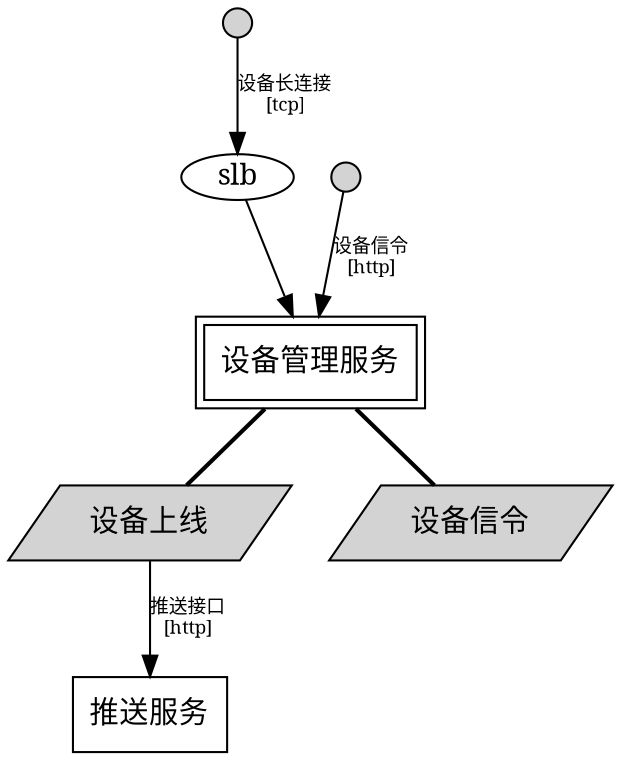 digraph G {
edge[fontname="simsun"];
node[fontname="simsun"];
graph[fontname="simsun"];
label = "";
devicemgr_node_0[shape=box, peripheries=2, label="设备管理服务"];
devicemgr_node_1[shape=circle, width=.2, style=filled, label=""];
devicemgr_node_2[height=.3, fixedsize=true, label="slb"];
devicemgr_node_2->devicemgr_node_0;
devicemgr_node_1->devicemgr_node_2[fontsize=9, label="设备长连接\n[tcp]"];
devicemgr_node_3[shape=circle, width=.2, style=filled, label=""];
devicemgr_node_3->devicemgr_node_0[fontsize=9, label="设备信令\n[http]"];
devicemgr_node_4[shape=polygon, skew=.5, style=filled, label="设备上线"];
devicemgr_node_0->devicemgr_node_4[style=bold, arrowhead=none];
devicemgr_node_5[shape=box, label="推送服务"];
devicemgr_node_4->devicemgr_node_5[fontsize=9, label="推送接口\n[http]"];
devicemgr_node_6[shape=polygon, skew=.5, style=filled, label="设备信令"];
devicemgr_node_0->devicemgr_node_6[style=bold, arrowhead=none];
}